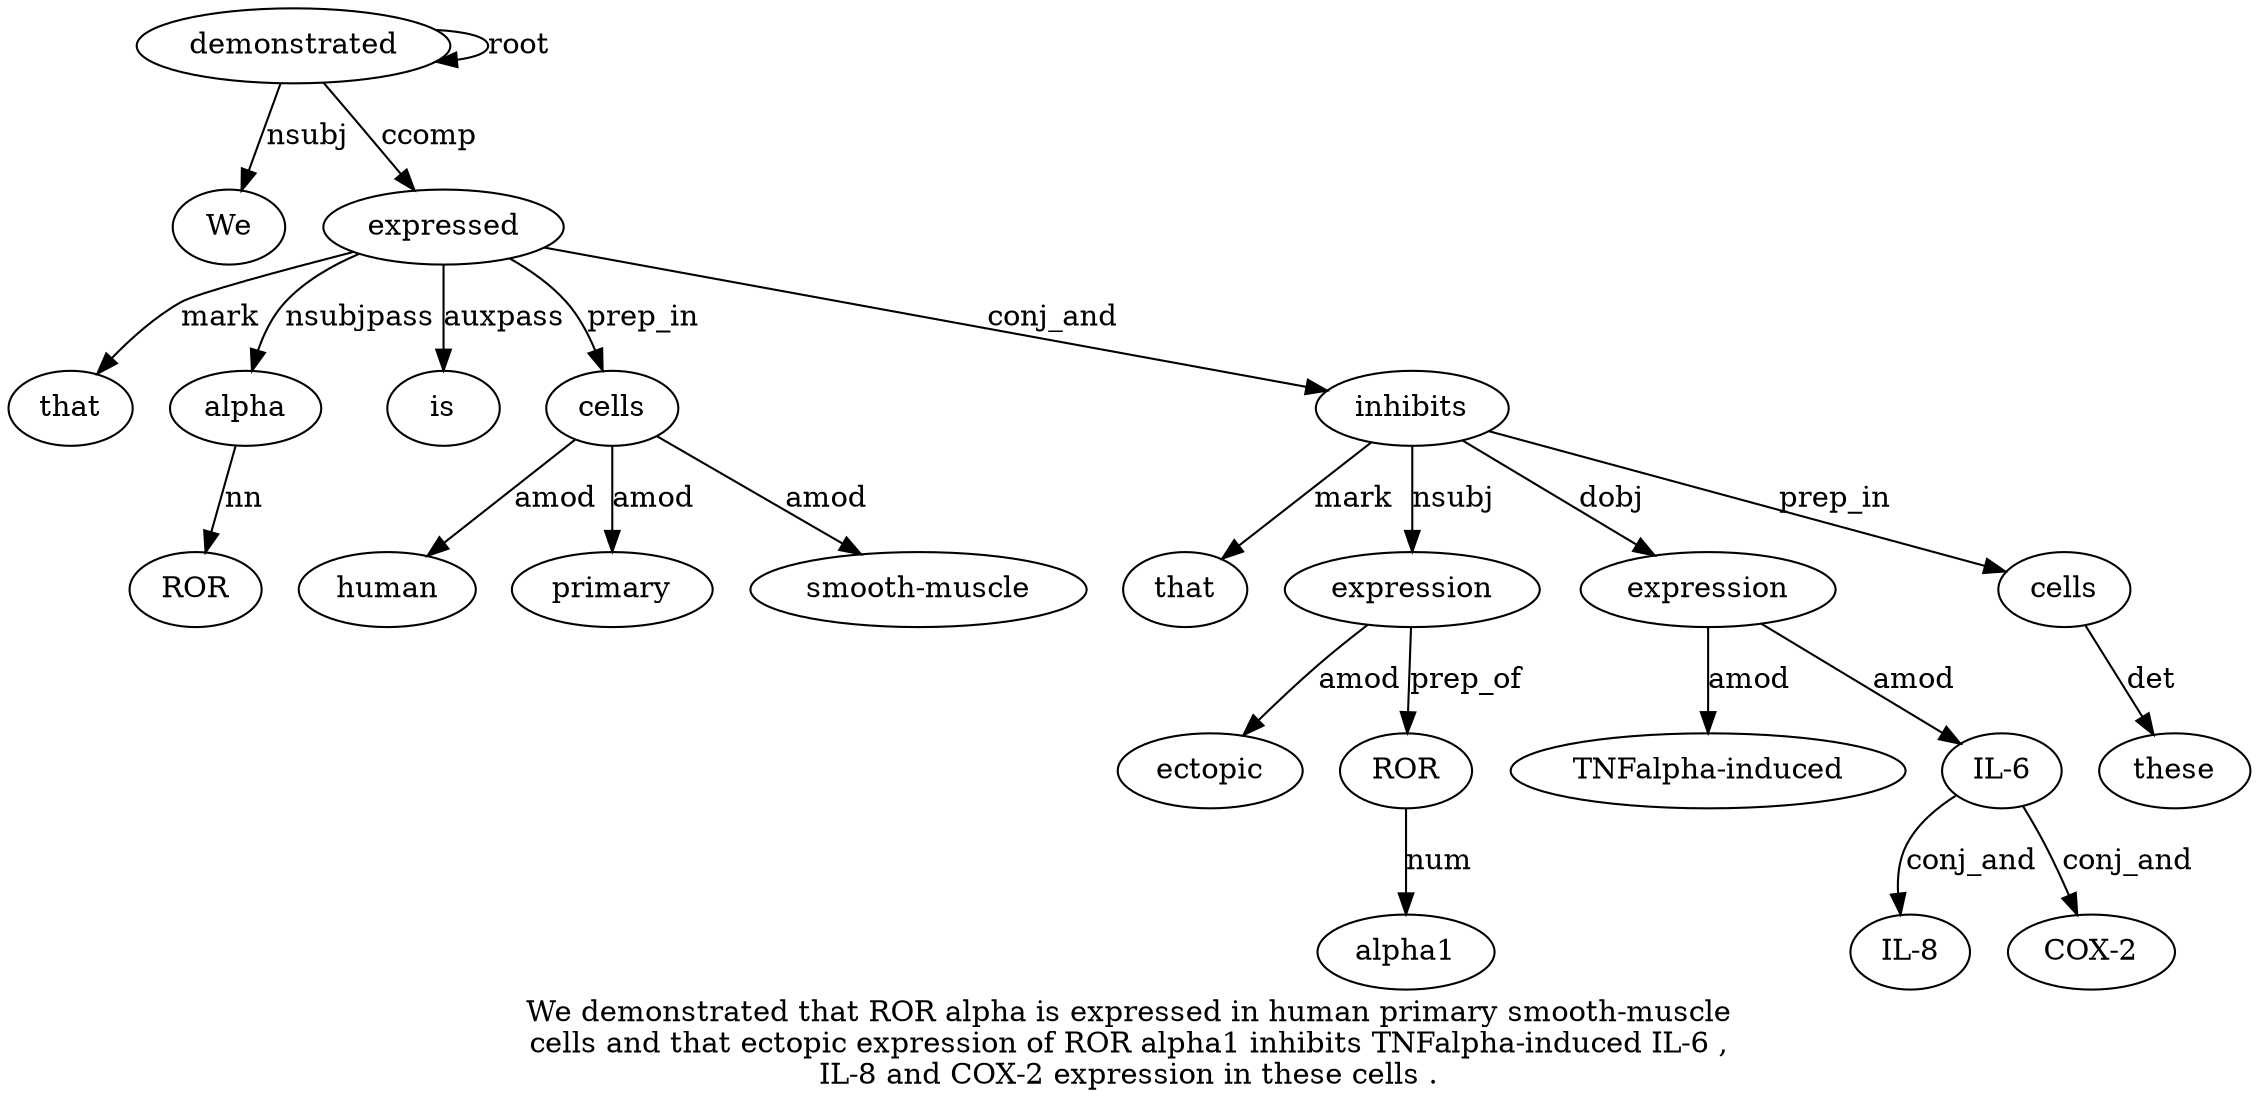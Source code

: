 digraph "We demonstrated that ROR alpha is expressed in human primary smooth-muscle cells and that ectopic expression of ROR alpha1 inhibits TNFalpha-induced IL-6 ,  IL-8 and COX-2 expression in these cells ." {
label="We demonstrated that ROR alpha is expressed in human primary smooth-muscle
cells and that ectopic expression of ROR alpha1 inhibits TNFalpha-induced IL-6 ,
IL-8 and COX-2 expression in these cells .";
demonstrated2 [style=filled, fillcolor=white, label=demonstrated];
We1 [style=filled, fillcolor=white, label=We];
demonstrated2 -> We1  [label=nsubj];
demonstrated2 -> demonstrated2  [label=root];
expressed7 [style=filled, fillcolor=white, label=expressed];
that3 [style=filled, fillcolor=white, label=that];
expressed7 -> that3  [label=mark];
alpha5 [style=filled, fillcolor=white, label=alpha];
ROR4 [style=filled, fillcolor=white, label=ROR];
alpha5 -> ROR4  [label=nn];
expressed7 -> alpha5  [label=nsubjpass];
is6 [style=filled, fillcolor=white, label=is];
expressed7 -> is6  [label=auxpass];
demonstrated2 -> expressed7  [label=ccomp];
cells12 [style=filled, fillcolor=white, label=cells];
human9 [style=filled, fillcolor=white, label=human];
cells12 -> human9  [label=amod];
primary10 [style=filled, fillcolor=white, label=primary];
cells12 -> primary10  [label=amod];
"smooth-muscle11" [style=filled, fillcolor=white, label="smooth-muscle"];
cells12 -> "smooth-muscle11"  [label=amod];
expressed7 -> cells12  [label=prep_in];
inhibits20 [style=filled, fillcolor=white, label=inhibits];
that14 [style=filled, fillcolor=white, label=that];
inhibits20 -> that14  [label=mark];
expression16 [style=filled, fillcolor=white, label=expression];
ectopic15 [style=filled, fillcolor=white, label=ectopic];
expression16 -> ectopic15  [label=amod];
inhibits20 -> expression16  [label=nsubj];
ROR18 [style=filled, fillcolor=white, label=ROR];
expression16 -> ROR18  [label=prep_of];
alpha119 [style=filled, fillcolor=white, label=alpha1];
ROR18 -> alpha119  [label=num];
expressed7 -> inhibits20  [label=conj_and];
expression27 [style=filled, fillcolor=white, label=expression];
"TNFalpha-induced21" [style=filled, fillcolor=white, label="TNFalpha-induced"];
expression27 -> "TNFalpha-induced21"  [label=amod];
"IL-622" [style=filled, fillcolor=white, label="IL-6"];
expression27 -> "IL-622"  [label=amod];
"IL-824" [style=filled, fillcolor=white, label="IL-8"];
"IL-622" -> "IL-824"  [label=conj_and];
"COX-26" [style=filled, fillcolor=white, label="COX-2"];
"IL-622" -> "COX-26"  [label=conj_and];
inhibits20 -> expression27  [label=dobj];
cells30 [style=filled, fillcolor=white, label=cells];
these29 [style=filled, fillcolor=white, label=these];
cells30 -> these29  [label=det];
inhibits20 -> cells30  [label=prep_in];
}
